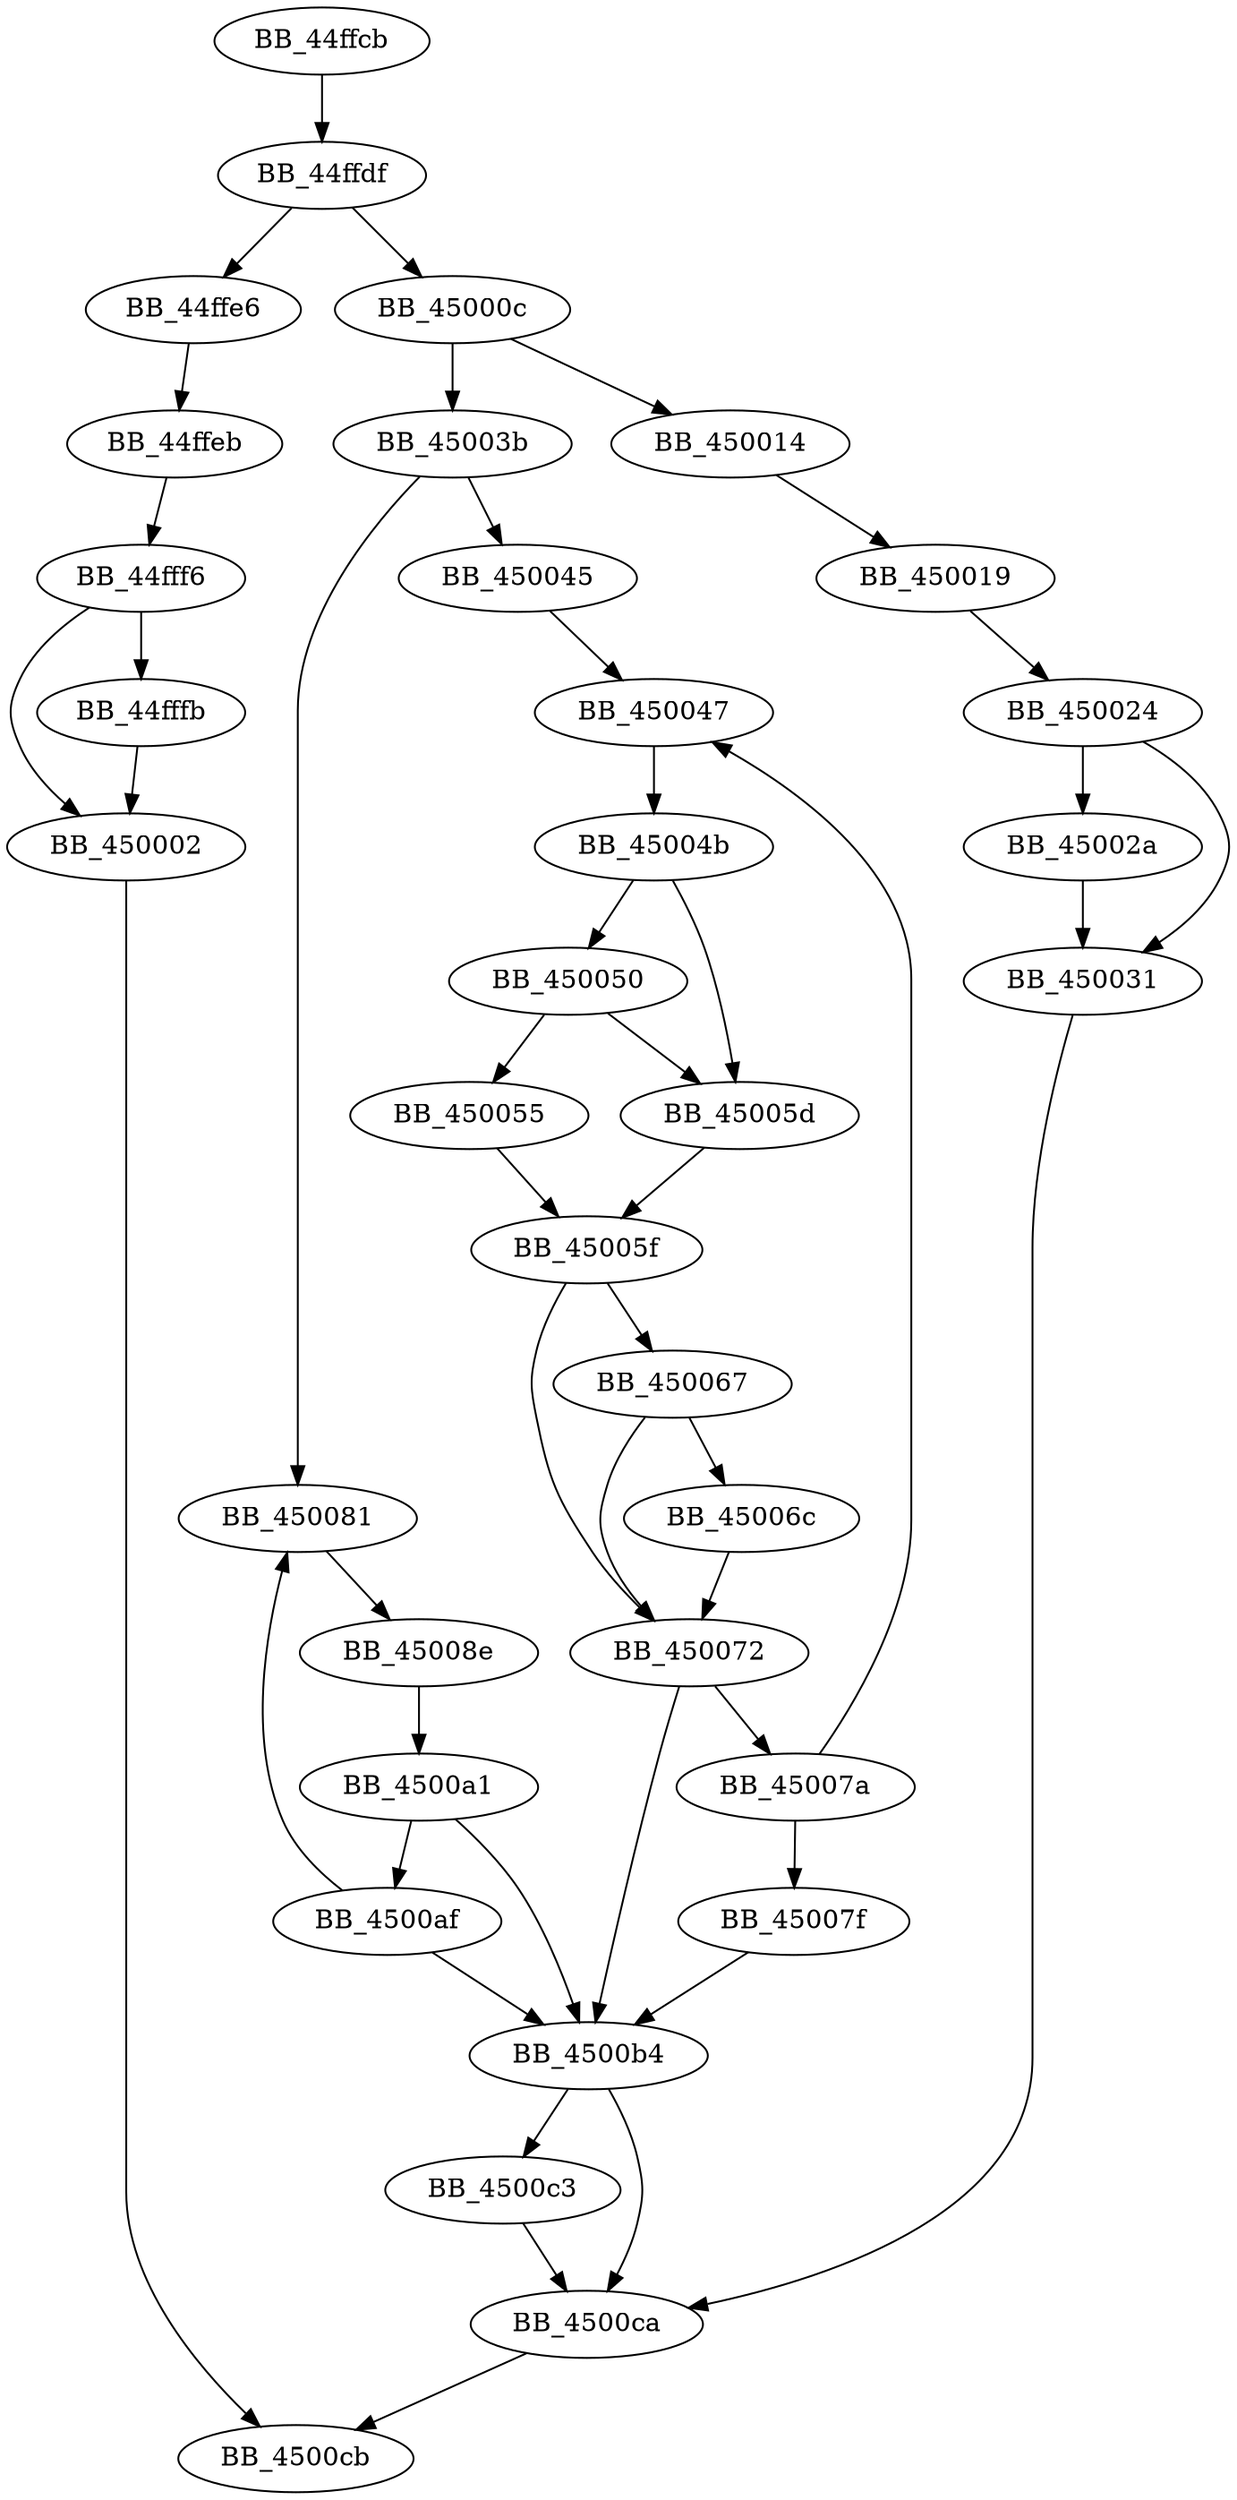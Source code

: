 DiGraph sub_44FFCB{
BB_44ffcb->BB_44ffdf
BB_44ffdf->BB_44ffe6
BB_44ffdf->BB_45000c
BB_44ffe6->BB_44ffeb
BB_44ffeb->BB_44fff6
BB_44fff6->BB_44fffb
BB_44fff6->BB_450002
BB_44fffb->BB_450002
BB_450002->BB_4500cb
BB_45000c->BB_450014
BB_45000c->BB_45003b
BB_450014->BB_450019
BB_450019->BB_450024
BB_450024->BB_45002a
BB_450024->BB_450031
BB_45002a->BB_450031
BB_450031->BB_4500ca
BB_45003b->BB_450045
BB_45003b->BB_450081
BB_450045->BB_450047
BB_450047->BB_45004b
BB_45004b->BB_450050
BB_45004b->BB_45005d
BB_450050->BB_450055
BB_450050->BB_45005d
BB_450055->BB_45005f
BB_45005d->BB_45005f
BB_45005f->BB_450067
BB_45005f->BB_450072
BB_450067->BB_45006c
BB_450067->BB_450072
BB_45006c->BB_450072
BB_450072->BB_45007a
BB_450072->BB_4500b4
BB_45007a->BB_450047
BB_45007a->BB_45007f
BB_45007f->BB_4500b4
BB_450081->BB_45008e
BB_45008e->BB_4500a1
BB_4500a1->BB_4500af
BB_4500a1->BB_4500b4
BB_4500af->BB_450081
BB_4500af->BB_4500b4
BB_4500b4->BB_4500c3
BB_4500b4->BB_4500ca
BB_4500c3->BB_4500ca
BB_4500ca->BB_4500cb
}
